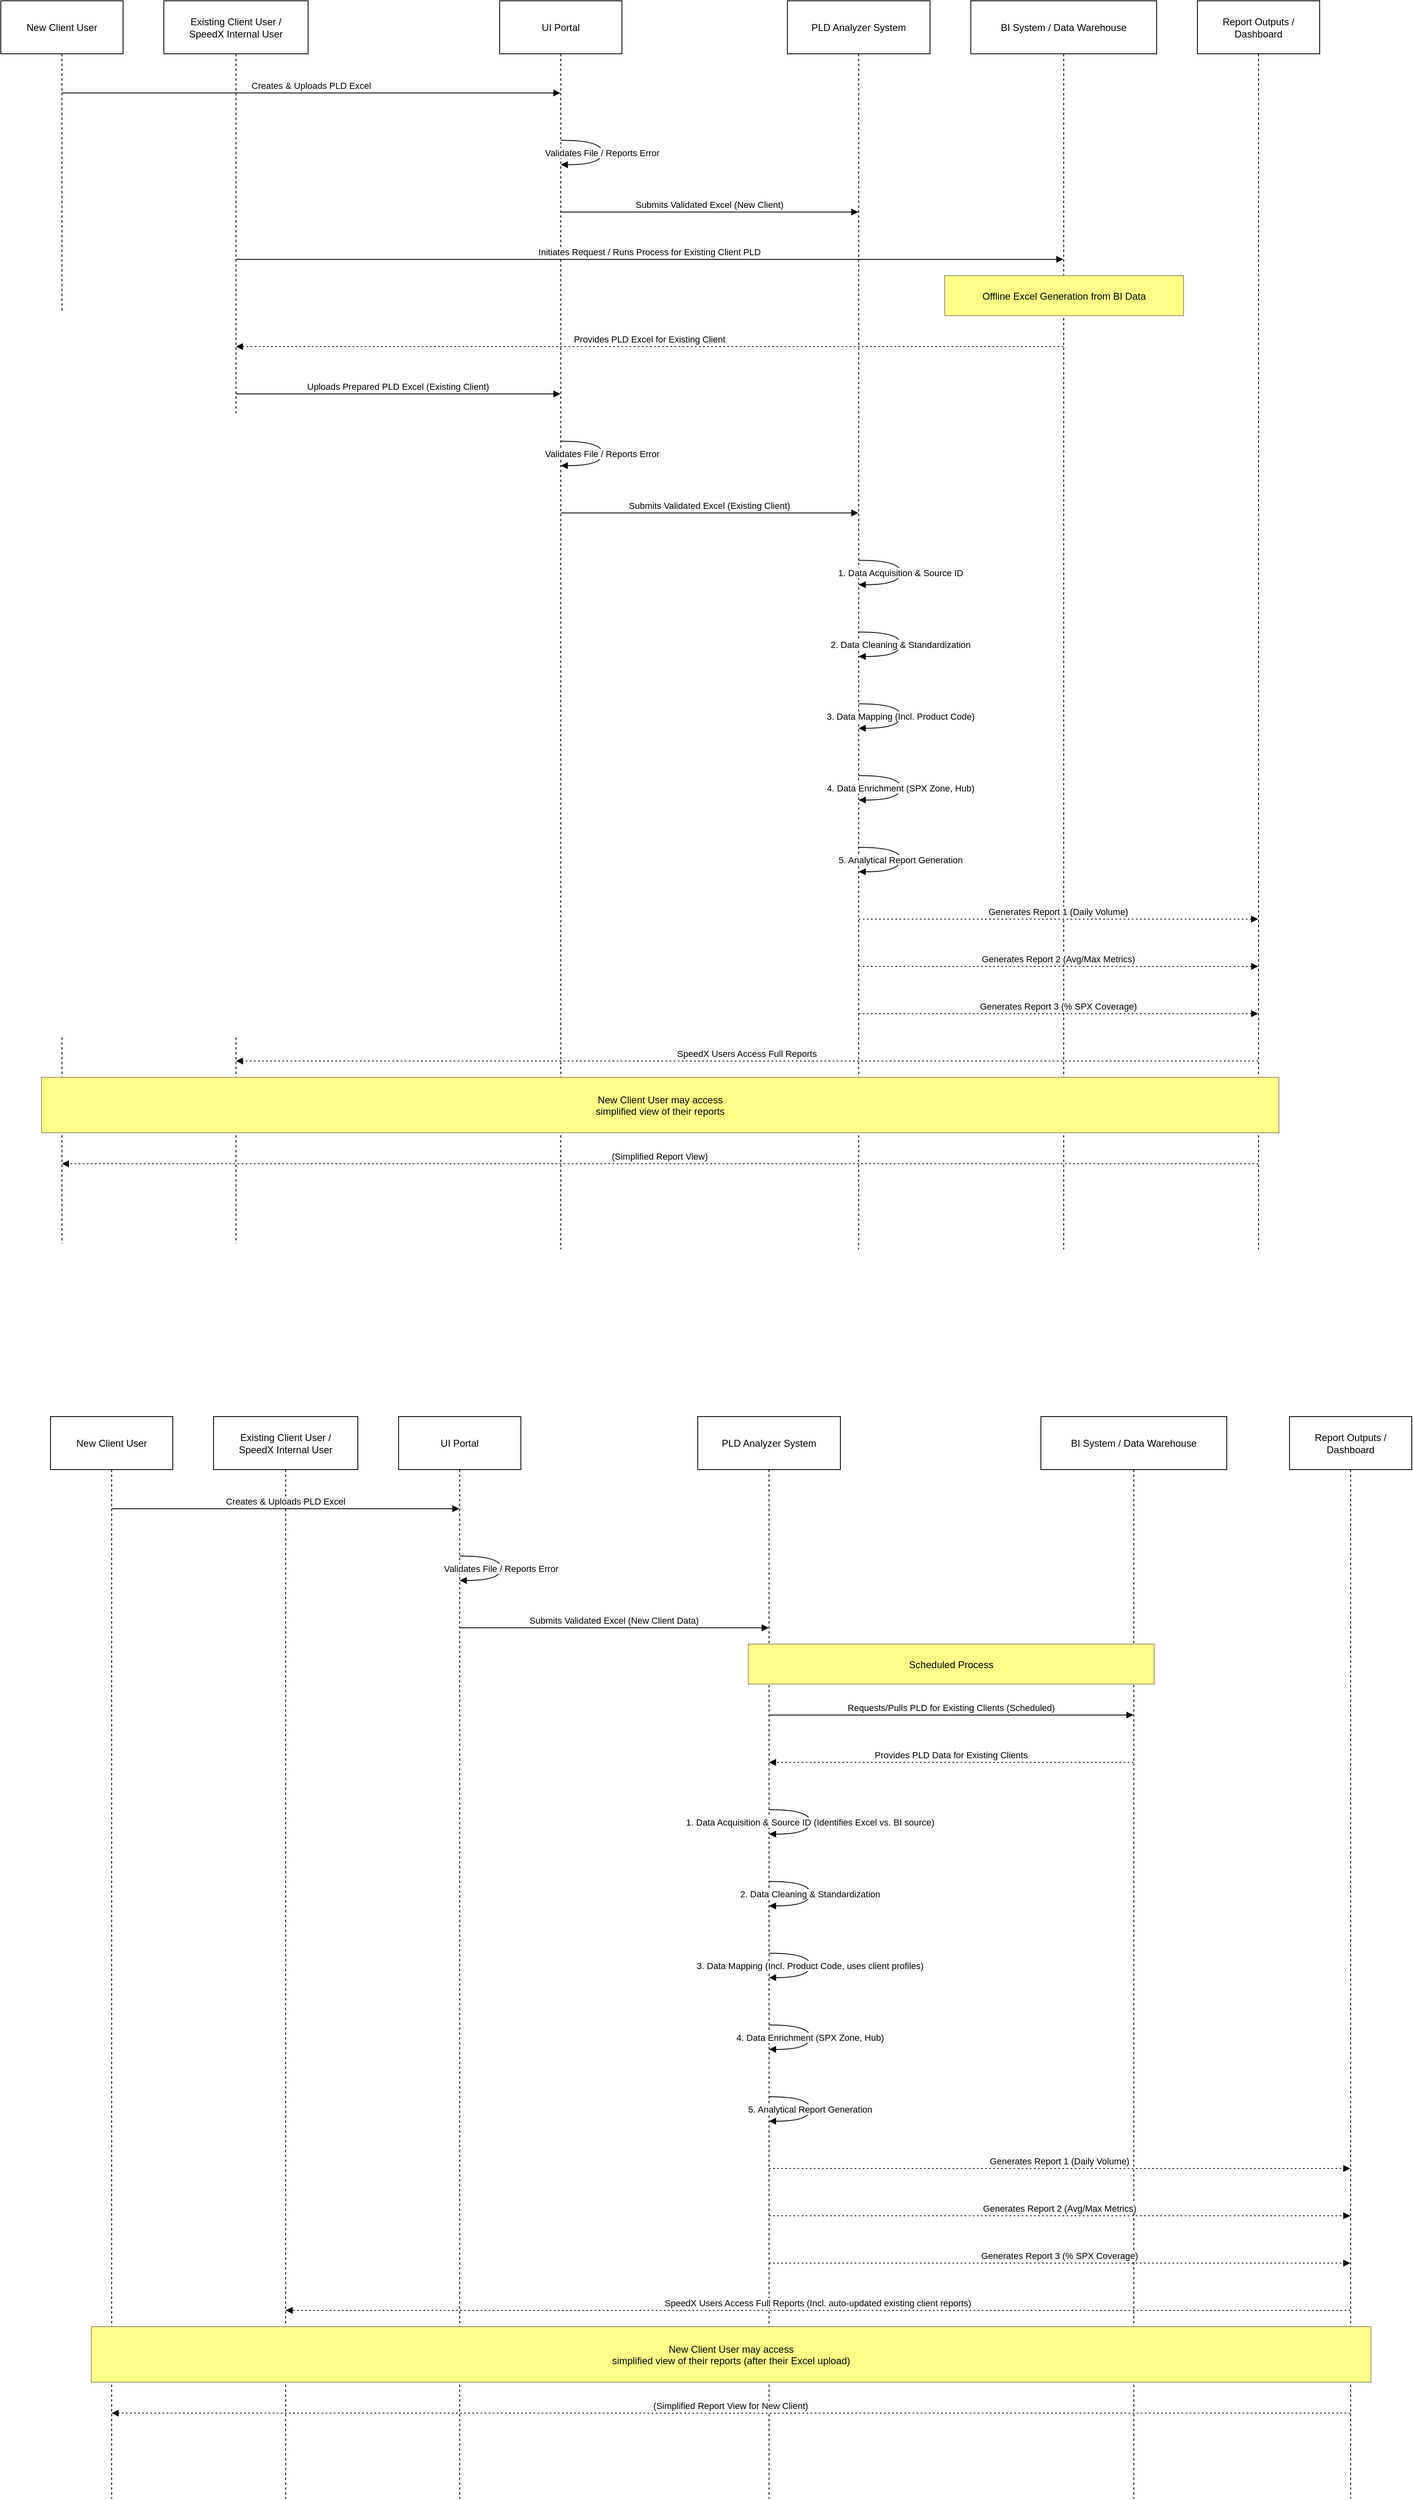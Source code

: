 <mxfile version="27.1.3">
  <diagram id="kgpKYQtTHZ0yAKxKKP6v" name="Page-1">
    <mxGraphModel dx="2755" dy="1401" grid="0" gridSize="10" guides="1" tooltips="1" connect="1" arrows="1" fold="1" page="1" pageScale="1" pageWidth="850" pageHeight="1100" math="0" shadow="0">
      <root>
        <mxCell id="0" />
        <mxCell id="1" parent="0" />
        <mxCell id="IhY6Ss-L7BSIMRkra6O5-136" value="New Client User" style="shape=umlLifeline;perimeter=lifelinePerimeter;whiteSpace=wrap;container=1;dropTarget=0;collapsible=0;recursiveResize=0;outlineConnect=0;portConstraint=eastwest;newEdgeStyle={&quot;edgeStyle&quot;:&quot;elbowEdgeStyle&quot;,&quot;elbow&quot;:&quot;vertical&quot;,&quot;curved&quot;:0,&quot;rounded&quot;:0};size=65;" vertex="1" parent="1">
          <mxGeometry x="100" y="621" width="150" height="1531" as="geometry" />
        </mxCell>
        <mxCell id="IhY6Ss-L7BSIMRkra6O5-137" value="Existing Client User /&#xa;SpeedX Internal User" style="shape=umlLifeline;perimeter=lifelinePerimeter;whiteSpace=wrap;container=1;dropTarget=0;collapsible=0;recursiveResize=0;outlineConnect=0;portConstraint=eastwest;newEdgeStyle={&quot;edgeStyle&quot;:&quot;elbowEdgeStyle&quot;,&quot;elbow&quot;:&quot;vertical&quot;,&quot;curved&quot;:0,&quot;rounded&quot;:0};size=65;" vertex="1" parent="1">
          <mxGeometry x="300" y="621" width="177" height="1531" as="geometry" />
        </mxCell>
        <mxCell id="IhY6Ss-L7BSIMRkra6O5-138" value="UI Portal" style="shape=umlLifeline;perimeter=lifelinePerimeter;whiteSpace=wrap;container=1;dropTarget=0;collapsible=0;recursiveResize=0;outlineConnect=0;portConstraint=eastwest;newEdgeStyle={&quot;edgeStyle&quot;:&quot;elbowEdgeStyle&quot;,&quot;elbow&quot;:&quot;vertical&quot;,&quot;curved&quot;:0,&quot;rounded&quot;:0};size=65;" vertex="1" parent="1">
          <mxGeometry x="712" y="621" width="150" height="1531" as="geometry" />
        </mxCell>
        <mxCell id="IhY6Ss-L7BSIMRkra6O5-139" value="PLD Analyzer System" style="shape=umlLifeline;perimeter=lifelinePerimeter;whiteSpace=wrap;container=1;dropTarget=0;collapsible=0;recursiveResize=0;outlineConnect=0;portConstraint=eastwest;newEdgeStyle={&quot;edgeStyle&quot;:&quot;elbowEdgeStyle&quot;,&quot;elbow&quot;:&quot;vertical&quot;,&quot;curved&quot;:0,&quot;rounded&quot;:0};size=65;" vertex="1" parent="1">
          <mxGeometry x="1065" y="621" width="175" height="1531" as="geometry" />
        </mxCell>
        <mxCell id="IhY6Ss-L7BSIMRkra6O5-140" value="BI System / Data Warehouse" style="shape=umlLifeline;perimeter=lifelinePerimeter;whiteSpace=wrap;container=1;dropTarget=0;collapsible=0;recursiveResize=0;outlineConnect=0;portConstraint=eastwest;newEdgeStyle={&quot;edgeStyle&quot;:&quot;elbowEdgeStyle&quot;,&quot;elbow&quot;:&quot;vertical&quot;,&quot;curved&quot;:0,&quot;rounded&quot;:0};size=65;" vertex="1" parent="1">
          <mxGeometry x="1290" y="621" width="228" height="1531" as="geometry" />
        </mxCell>
        <mxCell id="IhY6Ss-L7BSIMRkra6O5-141" value="Report Outputs /&#xa;Dashboard" style="shape=umlLifeline;perimeter=lifelinePerimeter;whiteSpace=wrap;container=1;dropTarget=0;collapsible=0;recursiveResize=0;outlineConnect=0;portConstraint=eastwest;newEdgeStyle={&quot;edgeStyle&quot;:&quot;elbowEdgeStyle&quot;,&quot;elbow&quot;:&quot;vertical&quot;,&quot;curved&quot;:0,&quot;rounded&quot;:0};size=65;" vertex="1" parent="1">
          <mxGeometry x="1568" y="621" width="150" height="1531" as="geometry" />
        </mxCell>
        <mxCell id="IhY6Ss-L7BSIMRkra6O5-142" value="Creates &amp; Uploads PLD Excel" style="verticalAlign=bottom;edgeStyle=elbowEdgeStyle;elbow=vertical;curved=0;rounded=0;endArrow=block;" edge="1" parent="1" source="IhY6Ss-L7BSIMRkra6O5-136" target="IhY6Ss-L7BSIMRkra6O5-138">
          <mxGeometry relative="1" as="geometry">
            <Array as="points">
              <mxPoint x="489" y="734" />
            </Array>
          </mxGeometry>
        </mxCell>
        <mxCell id="IhY6Ss-L7BSIMRkra6O5-143" value="Validates File / Reports Error" style="curved=1;endArrow=block;rounded=0;" edge="1" parent="1" source="IhY6Ss-L7BSIMRkra6O5-138" target="IhY6Ss-L7BSIMRkra6O5-138">
          <mxGeometry relative="1" as="geometry">
            <Array as="points">
              <mxPoint x="838" y="792" />
              <mxPoint x="838" y="822" />
            </Array>
          </mxGeometry>
        </mxCell>
        <mxCell id="IhY6Ss-L7BSIMRkra6O5-144" value="Submits Validated Excel (New Client)" style="verticalAlign=bottom;edgeStyle=elbowEdgeStyle;elbow=vertical;curved=0;rounded=0;endArrow=block;" edge="1" parent="1" source="IhY6Ss-L7BSIMRkra6O5-138" target="IhY6Ss-L7BSIMRkra6O5-139">
          <mxGeometry relative="1" as="geometry">
            <Array as="points">
              <mxPoint x="978" y="880" />
            </Array>
          </mxGeometry>
        </mxCell>
        <mxCell id="IhY6Ss-L7BSIMRkra6O5-145" value="Initiates Request / Runs Process for Existing Client PLD" style="verticalAlign=bottom;edgeStyle=elbowEdgeStyle;elbow=vertical;curved=0;rounded=0;endArrow=block;" edge="1" parent="1" source="IhY6Ss-L7BSIMRkra6O5-137" target="IhY6Ss-L7BSIMRkra6O5-140">
          <mxGeometry relative="1" as="geometry">
            <Array as="points">
              <mxPoint x="905" y="938" />
            </Array>
          </mxGeometry>
        </mxCell>
        <mxCell id="IhY6Ss-L7BSIMRkra6O5-146" value="Provides PLD Excel for Existing Client" style="verticalAlign=bottom;edgeStyle=elbowEdgeStyle;elbow=vertical;curved=0;rounded=0;dashed=1;dashPattern=2 3;endArrow=block;" edge="1" parent="1" source="IhY6Ss-L7BSIMRkra6O5-140" target="IhY6Ss-L7BSIMRkra6O5-137">
          <mxGeometry relative="1" as="geometry">
            <Array as="points">
              <mxPoint x="908" y="1045" />
            </Array>
          </mxGeometry>
        </mxCell>
        <mxCell id="IhY6Ss-L7BSIMRkra6O5-147" value="Uploads Prepared PLD Excel (Existing Client)" style="verticalAlign=bottom;edgeStyle=elbowEdgeStyle;elbow=vertical;curved=0;rounded=0;endArrow=block;" edge="1" parent="1" source="IhY6Ss-L7BSIMRkra6O5-137" target="IhY6Ss-L7BSIMRkra6O5-138">
          <mxGeometry relative="1" as="geometry">
            <Array as="points">
              <mxPoint x="596" y="1103" />
            </Array>
          </mxGeometry>
        </mxCell>
        <mxCell id="IhY6Ss-L7BSIMRkra6O5-148" value="Validates File / Reports Error" style="curved=1;endArrow=block;rounded=0;" edge="1" parent="1" source="IhY6Ss-L7BSIMRkra6O5-138" target="IhY6Ss-L7BSIMRkra6O5-138">
          <mxGeometry relative="1" as="geometry">
            <Array as="points">
              <mxPoint x="838" y="1161" />
              <mxPoint x="838" y="1191" />
            </Array>
          </mxGeometry>
        </mxCell>
        <mxCell id="IhY6Ss-L7BSIMRkra6O5-149" value="Submits Validated Excel (Existing Client)" style="verticalAlign=bottom;edgeStyle=elbowEdgeStyle;elbow=vertical;curved=0;rounded=0;endArrow=block;" edge="1" parent="1" source="IhY6Ss-L7BSIMRkra6O5-138" target="IhY6Ss-L7BSIMRkra6O5-139">
          <mxGeometry relative="1" as="geometry">
            <Array as="points">
              <mxPoint x="978" y="1249" />
            </Array>
          </mxGeometry>
        </mxCell>
        <mxCell id="IhY6Ss-L7BSIMRkra6O5-150" value="1. Data Acquisition &amp; Source ID" style="curved=1;endArrow=block;rounded=0;" edge="1" parent="1" source="IhY6Ss-L7BSIMRkra6O5-139" target="IhY6Ss-L7BSIMRkra6O5-139">
          <mxGeometry relative="1" as="geometry">
            <Array as="points">
              <mxPoint x="1204" y="1307" />
              <mxPoint x="1204" y="1337" />
            </Array>
          </mxGeometry>
        </mxCell>
        <mxCell id="IhY6Ss-L7BSIMRkra6O5-151" value="2. Data Cleaning &amp; Standardization" style="curved=1;endArrow=block;rounded=0;" edge="1" parent="1" source="IhY6Ss-L7BSIMRkra6O5-139" target="IhY6Ss-L7BSIMRkra6O5-139">
          <mxGeometry relative="1" as="geometry">
            <Array as="points">
              <mxPoint x="1204" y="1395" />
              <mxPoint x="1204" y="1425" />
            </Array>
          </mxGeometry>
        </mxCell>
        <mxCell id="IhY6Ss-L7BSIMRkra6O5-152" value="3. Data Mapping (Incl. Product Code)" style="curved=1;endArrow=block;rounded=0;" edge="1" parent="1" source="IhY6Ss-L7BSIMRkra6O5-139" target="IhY6Ss-L7BSIMRkra6O5-139">
          <mxGeometry relative="1" as="geometry">
            <Array as="points">
              <mxPoint x="1204" y="1483" />
              <mxPoint x="1204" y="1513" />
            </Array>
          </mxGeometry>
        </mxCell>
        <mxCell id="IhY6Ss-L7BSIMRkra6O5-153" value="4. Data Enrichment (SPX Zone, Hub)" style="curved=1;endArrow=block;rounded=0;" edge="1" parent="1" source="IhY6Ss-L7BSIMRkra6O5-139" target="IhY6Ss-L7BSIMRkra6O5-139">
          <mxGeometry relative="1" as="geometry">
            <Array as="points">
              <mxPoint x="1204" y="1571" />
              <mxPoint x="1204" y="1601" />
            </Array>
          </mxGeometry>
        </mxCell>
        <mxCell id="IhY6Ss-L7BSIMRkra6O5-154" value="5. Analytical Report Generation" style="curved=1;endArrow=block;rounded=0;" edge="1" parent="1" source="IhY6Ss-L7BSIMRkra6O5-139" target="IhY6Ss-L7BSIMRkra6O5-139">
          <mxGeometry relative="1" as="geometry">
            <Array as="points">
              <mxPoint x="1204" y="1659" />
              <mxPoint x="1204" y="1689" />
            </Array>
          </mxGeometry>
        </mxCell>
        <mxCell id="IhY6Ss-L7BSIMRkra6O5-155" value="Generates Report 1 (Daily Volume)" style="verticalAlign=bottom;edgeStyle=elbowEdgeStyle;elbow=vertical;curved=0;rounded=0;dashed=1;dashPattern=2 3;endArrow=block;" edge="1" parent="1" source="IhY6Ss-L7BSIMRkra6O5-139" target="IhY6Ss-L7BSIMRkra6O5-141">
          <mxGeometry relative="1" as="geometry">
            <Array as="points">
              <mxPoint x="1406" y="1747" />
            </Array>
          </mxGeometry>
        </mxCell>
        <mxCell id="IhY6Ss-L7BSIMRkra6O5-156" value="Generates Report 2 (Avg/Max Metrics)" style="verticalAlign=bottom;edgeStyle=elbowEdgeStyle;elbow=vertical;curved=0;rounded=0;dashed=1;dashPattern=2 3;endArrow=block;" edge="1" parent="1" source="IhY6Ss-L7BSIMRkra6O5-139" target="IhY6Ss-L7BSIMRkra6O5-141">
          <mxGeometry relative="1" as="geometry">
            <Array as="points">
              <mxPoint x="1406" y="1805" />
            </Array>
          </mxGeometry>
        </mxCell>
        <mxCell id="IhY6Ss-L7BSIMRkra6O5-157" value="Generates Report 3 (% SPX Coverage)" style="verticalAlign=bottom;edgeStyle=elbowEdgeStyle;elbow=vertical;curved=0;rounded=0;dashed=1;dashPattern=2 3;endArrow=block;" edge="1" parent="1" source="IhY6Ss-L7BSIMRkra6O5-139" target="IhY6Ss-L7BSIMRkra6O5-141">
          <mxGeometry relative="1" as="geometry">
            <Array as="points">
              <mxPoint x="1406" y="1863" />
            </Array>
          </mxGeometry>
        </mxCell>
        <mxCell id="IhY6Ss-L7BSIMRkra6O5-158" value="SpeedX Users Access Full Reports" style="verticalAlign=bottom;edgeStyle=elbowEdgeStyle;elbow=vertical;curved=0;rounded=0;dashed=1;dashPattern=2 3;endArrow=block;" edge="1" parent="1" source="IhY6Ss-L7BSIMRkra6O5-141" target="IhY6Ss-L7BSIMRkra6O5-137">
          <mxGeometry relative="1" as="geometry">
            <Array as="points">
              <mxPoint x="1027" y="1921" />
            </Array>
          </mxGeometry>
        </mxCell>
        <mxCell id="IhY6Ss-L7BSIMRkra6O5-159" value="(Simplified Report View)" style="verticalAlign=bottom;edgeStyle=elbowEdgeStyle;elbow=vertical;curved=0;rounded=0;dashed=1;dashPattern=2 3;endArrow=block;" edge="1" parent="1" source="IhY6Ss-L7BSIMRkra6O5-141" target="IhY6Ss-L7BSIMRkra6O5-136">
          <mxGeometry relative="1" as="geometry">
            <Array as="points">
              <mxPoint x="921" y="2047" />
            </Array>
          </mxGeometry>
        </mxCell>
        <mxCell id="IhY6Ss-L7BSIMRkra6O5-160" value="Offline Excel Generation from BI Data" style="fillColor=#ffff88;strokeColor=#9E916F;" vertex="1" parent="1">
          <mxGeometry x="1258" y="958" width="293" height="49" as="geometry" />
        </mxCell>
        <mxCell id="IhY6Ss-L7BSIMRkra6O5-161" value="New Client User may access &#xa; simplified view of their reports" style="fillColor=#ffff88;strokeColor=#9E916F;" vertex="1" parent="1">
          <mxGeometry x="150" y="1941" width="1518" height="68" as="geometry" />
        </mxCell>
        <mxCell id="IhY6Ss-L7BSIMRkra6O5-308" value="New Client User" style="shape=umlLifeline;perimeter=lifelinePerimeter;whiteSpace=wrap;container=1;dropTarget=0;collapsible=0;recursiveResize=0;outlineConnect=0;portConstraint=eastwest;newEdgeStyle={&quot;edgeStyle&quot;:&quot;elbowEdgeStyle&quot;,&quot;elbow&quot;:&quot;vertical&quot;,&quot;curved&quot;:0,&quot;rounded&quot;:0};size=65;" vertex="1" parent="1">
          <mxGeometry x="161" y="2357" width="150" height="1327" as="geometry" />
        </mxCell>
        <mxCell id="IhY6Ss-L7BSIMRkra6O5-309" value="Existing Client User /&#xa;SpeedX Internal User" style="shape=umlLifeline;perimeter=lifelinePerimeter;whiteSpace=wrap;container=1;dropTarget=0;collapsible=0;recursiveResize=0;outlineConnect=0;portConstraint=eastwest;newEdgeStyle={&quot;edgeStyle&quot;:&quot;elbowEdgeStyle&quot;,&quot;elbow&quot;:&quot;vertical&quot;,&quot;curved&quot;:0,&quot;rounded&quot;:0};size=65;" vertex="1" parent="1">
          <mxGeometry x="361" y="2357" width="177" height="1327" as="geometry" />
        </mxCell>
        <mxCell id="IhY6Ss-L7BSIMRkra6O5-310" value="UI Portal" style="shape=umlLifeline;perimeter=lifelinePerimeter;whiteSpace=wrap;container=1;dropTarget=0;collapsible=0;recursiveResize=0;outlineConnect=0;portConstraint=eastwest;newEdgeStyle={&quot;edgeStyle&quot;:&quot;elbowEdgeStyle&quot;,&quot;elbow&quot;:&quot;vertical&quot;,&quot;curved&quot;:0,&quot;rounded&quot;:0};size=65;" vertex="1" parent="1">
          <mxGeometry x="588" y="2357" width="150" height="1327" as="geometry" />
        </mxCell>
        <mxCell id="IhY6Ss-L7BSIMRkra6O5-311" value="PLD Analyzer System" style="shape=umlLifeline;perimeter=lifelinePerimeter;whiteSpace=wrap;container=1;dropTarget=0;collapsible=0;recursiveResize=0;outlineConnect=0;portConstraint=eastwest;newEdgeStyle={&quot;edgeStyle&quot;:&quot;elbowEdgeStyle&quot;,&quot;elbow&quot;:&quot;vertical&quot;,&quot;curved&quot;:0,&quot;rounded&quot;:0};size=65;" vertex="1" parent="1">
          <mxGeometry x="955" y="2357" width="175" height="1327" as="geometry" />
        </mxCell>
        <mxCell id="IhY6Ss-L7BSIMRkra6O5-312" value="BI System / Data Warehouse" style="shape=umlLifeline;perimeter=lifelinePerimeter;whiteSpace=wrap;container=1;dropTarget=0;collapsible=0;recursiveResize=0;outlineConnect=0;portConstraint=eastwest;newEdgeStyle={&quot;edgeStyle&quot;:&quot;elbowEdgeStyle&quot;,&quot;elbow&quot;:&quot;vertical&quot;,&quot;curved&quot;:0,&quot;rounded&quot;:0};size=65;" vertex="1" parent="1">
          <mxGeometry x="1376" y="2357" width="228" height="1327" as="geometry" />
        </mxCell>
        <mxCell id="IhY6Ss-L7BSIMRkra6O5-313" value="Report Outputs /&#xa;Dashboard" style="shape=umlLifeline;perimeter=lifelinePerimeter;whiteSpace=wrap;container=1;dropTarget=0;collapsible=0;recursiveResize=0;outlineConnect=0;portConstraint=eastwest;newEdgeStyle={&quot;edgeStyle&quot;:&quot;elbowEdgeStyle&quot;,&quot;elbow&quot;:&quot;vertical&quot;,&quot;curved&quot;:0,&quot;rounded&quot;:0};size=65;" vertex="1" parent="1">
          <mxGeometry x="1681" y="2357" width="150" height="1327" as="geometry" />
        </mxCell>
        <mxCell id="IhY6Ss-L7BSIMRkra6O5-314" value="Creates &amp; Uploads PLD Excel" style="verticalAlign=bottom;edgeStyle=elbowEdgeStyle;elbow=vertical;curved=0;rounded=0;endArrow=block;" edge="1" parent="1" source="IhY6Ss-L7BSIMRkra6O5-308" target="IhY6Ss-L7BSIMRkra6O5-310">
          <mxGeometry relative="1" as="geometry">
            <Array as="points">
              <mxPoint x="458" y="2470" />
            </Array>
          </mxGeometry>
        </mxCell>
        <mxCell id="IhY6Ss-L7BSIMRkra6O5-315" value="Validates File / Reports Error" style="curved=1;endArrow=block;rounded=0;" edge="1" parent="1" source="IhY6Ss-L7BSIMRkra6O5-310" target="IhY6Ss-L7BSIMRkra6O5-310">
          <mxGeometry relative="1" as="geometry">
            <Array as="points">
              <mxPoint x="714" y="2528" />
              <mxPoint x="714" y="2558" />
            </Array>
          </mxGeometry>
        </mxCell>
        <mxCell id="IhY6Ss-L7BSIMRkra6O5-316" value="Submits Validated Excel (New Client Data)" style="verticalAlign=bottom;edgeStyle=elbowEdgeStyle;elbow=vertical;curved=0;rounded=0;endArrow=block;" edge="1" parent="1" source="IhY6Ss-L7BSIMRkra6O5-310" target="IhY6Ss-L7BSIMRkra6O5-311">
          <mxGeometry relative="1" as="geometry">
            <Array as="points">
              <mxPoint x="861" y="2616" />
            </Array>
          </mxGeometry>
        </mxCell>
        <mxCell id="IhY6Ss-L7BSIMRkra6O5-317" value="Requests/Pulls PLD for Existing Clients (Scheduled)" style="verticalAlign=bottom;edgeStyle=elbowEdgeStyle;elbow=vertical;curved=0;rounded=0;endArrow=block;" edge="1" parent="1" source="IhY6Ss-L7BSIMRkra6O5-311" target="IhY6Ss-L7BSIMRkra6O5-312">
          <mxGeometry relative="1" as="geometry">
            <Array as="points">
              <mxPoint x="1275" y="2723" />
            </Array>
          </mxGeometry>
        </mxCell>
        <mxCell id="IhY6Ss-L7BSIMRkra6O5-318" value="Provides PLD Data for Existing Clients" style="verticalAlign=bottom;edgeStyle=elbowEdgeStyle;elbow=vertical;curved=0;rounded=0;dashed=1;dashPattern=2 3;endArrow=block;" edge="1" parent="1" source="IhY6Ss-L7BSIMRkra6O5-312" target="IhY6Ss-L7BSIMRkra6O5-311">
          <mxGeometry relative="1" as="geometry">
            <Array as="points">
              <mxPoint x="1278" y="2781" />
            </Array>
          </mxGeometry>
        </mxCell>
        <mxCell id="IhY6Ss-L7BSIMRkra6O5-319" value="1. Data Acquisition &amp; Source ID (Identifies Excel vs. BI source)" style="curved=1;endArrow=block;rounded=0;" edge="1" parent="1" source="IhY6Ss-L7BSIMRkra6O5-311" target="IhY6Ss-L7BSIMRkra6O5-311">
          <mxGeometry relative="1" as="geometry">
            <Array as="points">
              <mxPoint x="1093" y="2839" />
              <mxPoint x="1093" y="2869" />
            </Array>
          </mxGeometry>
        </mxCell>
        <mxCell id="IhY6Ss-L7BSIMRkra6O5-320" value="2. Data Cleaning &amp; Standardization" style="curved=1;endArrow=block;rounded=0;" edge="1" parent="1" source="IhY6Ss-L7BSIMRkra6O5-311" target="IhY6Ss-L7BSIMRkra6O5-311">
          <mxGeometry relative="1" as="geometry">
            <Array as="points">
              <mxPoint x="1093" y="2927" />
              <mxPoint x="1093" y="2957" />
            </Array>
          </mxGeometry>
        </mxCell>
        <mxCell id="IhY6Ss-L7BSIMRkra6O5-321" value="3. Data Mapping (Incl. Product Code, uses client profiles)" style="curved=1;endArrow=block;rounded=0;" edge="1" parent="1" source="IhY6Ss-L7BSIMRkra6O5-311" target="IhY6Ss-L7BSIMRkra6O5-311">
          <mxGeometry relative="1" as="geometry">
            <Array as="points">
              <mxPoint x="1093" y="3015" />
              <mxPoint x="1093" y="3045" />
            </Array>
          </mxGeometry>
        </mxCell>
        <mxCell id="IhY6Ss-L7BSIMRkra6O5-322" value="4. Data Enrichment (SPX Zone, Hub)" style="curved=1;endArrow=block;rounded=0;" edge="1" parent="1" source="IhY6Ss-L7BSIMRkra6O5-311" target="IhY6Ss-L7BSIMRkra6O5-311">
          <mxGeometry relative="1" as="geometry">
            <Array as="points">
              <mxPoint x="1093" y="3103" />
              <mxPoint x="1093" y="3133" />
            </Array>
          </mxGeometry>
        </mxCell>
        <mxCell id="IhY6Ss-L7BSIMRkra6O5-323" value="5. Analytical Report Generation" style="curved=1;endArrow=block;rounded=0;" edge="1" parent="1" source="IhY6Ss-L7BSIMRkra6O5-311" target="IhY6Ss-L7BSIMRkra6O5-311">
          <mxGeometry relative="1" as="geometry">
            <Array as="points">
              <mxPoint x="1093" y="3191" />
              <mxPoint x="1093" y="3221" />
            </Array>
          </mxGeometry>
        </mxCell>
        <mxCell id="IhY6Ss-L7BSIMRkra6O5-324" value="Generates Report 1 (Daily Volume)" style="verticalAlign=bottom;edgeStyle=elbowEdgeStyle;elbow=vertical;curved=0;rounded=0;dashed=1;dashPattern=2 3;endArrow=block;" edge="1" parent="1" source="IhY6Ss-L7BSIMRkra6O5-311" target="IhY6Ss-L7BSIMRkra6O5-313">
          <mxGeometry relative="1" as="geometry">
            <Array as="points">
              <mxPoint x="1408" y="3279" />
            </Array>
          </mxGeometry>
        </mxCell>
        <mxCell id="IhY6Ss-L7BSIMRkra6O5-325" value="Generates Report 2 (Avg/Max Metrics)" style="verticalAlign=bottom;edgeStyle=elbowEdgeStyle;elbow=vertical;curved=0;rounded=0;dashed=1;dashPattern=2 3;endArrow=block;" edge="1" parent="1" source="IhY6Ss-L7BSIMRkra6O5-311" target="IhY6Ss-L7BSIMRkra6O5-313">
          <mxGeometry relative="1" as="geometry">
            <Array as="points">
              <mxPoint x="1408" y="3337" />
            </Array>
          </mxGeometry>
        </mxCell>
        <mxCell id="IhY6Ss-L7BSIMRkra6O5-326" value="Generates Report 3 (% SPX Coverage)" style="verticalAlign=bottom;edgeStyle=elbowEdgeStyle;elbow=vertical;curved=0;rounded=0;dashed=1;dashPattern=2 3;endArrow=block;" edge="1" parent="1" source="IhY6Ss-L7BSIMRkra6O5-311" target="IhY6Ss-L7BSIMRkra6O5-313">
          <mxGeometry relative="1" as="geometry">
            <Array as="points">
              <mxPoint x="1408" y="3395" />
            </Array>
          </mxGeometry>
        </mxCell>
        <mxCell id="IhY6Ss-L7BSIMRkra6O5-327" value="SpeedX Users Access Full Reports (Incl. auto-updated existing client reports)" style="verticalAlign=bottom;edgeStyle=elbowEdgeStyle;elbow=vertical;curved=0;rounded=0;dashed=1;dashPattern=2 3;endArrow=block;" edge="1" parent="1" source="IhY6Ss-L7BSIMRkra6O5-313" target="IhY6Ss-L7BSIMRkra6O5-309">
          <mxGeometry relative="1" as="geometry">
            <Array as="points">
              <mxPoint x="1114" y="3453" />
            </Array>
          </mxGeometry>
        </mxCell>
        <mxCell id="IhY6Ss-L7BSIMRkra6O5-328" value="(Simplified Report View for New Client)" style="verticalAlign=bottom;edgeStyle=elbowEdgeStyle;elbow=vertical;curved=0;rounded=0;dashed=1;dashPattern=2 3;endArrow=block;" edge="1" parent="1" source="IhY6Ss-L7BSIMRkra6O5-313" target="IhY6Ss-L7BSIMRkra6O5-308">
          <mxGeometry relative="1" as="geometry">
            <Array as="points">
              <mxPoint x="1008" y="3579" />
            </Array>
          </mxGeometry>
        </mxCell>
        <mxCell id="IhY6Ss-L7BSIMRkra6O5-329" value="Scheduled Process" style="fillColor=#ffff88;strokeColor=#9E916F;" vertex="1" parent="1">
          <mxGeometry x="1017" y="2636" width="498" height="49" as="geometry" />
        </mxCell>
        <mxCell id="IhY6Ss-L7BSIMRkra6O5-330" value="New Client User may access &#xa; simplified view of their reports (after their Excel upload)" style="fillColor=#ffff88;strokeColor=#9E916F;" vertex="1" parent="1">
          <mxGeometry x="211" y="3473" width="1570" height="68" as="geometry" />
        </mxCell>
      </root>
    </mxGraphModel>
  </diagram>
</mxfile>
